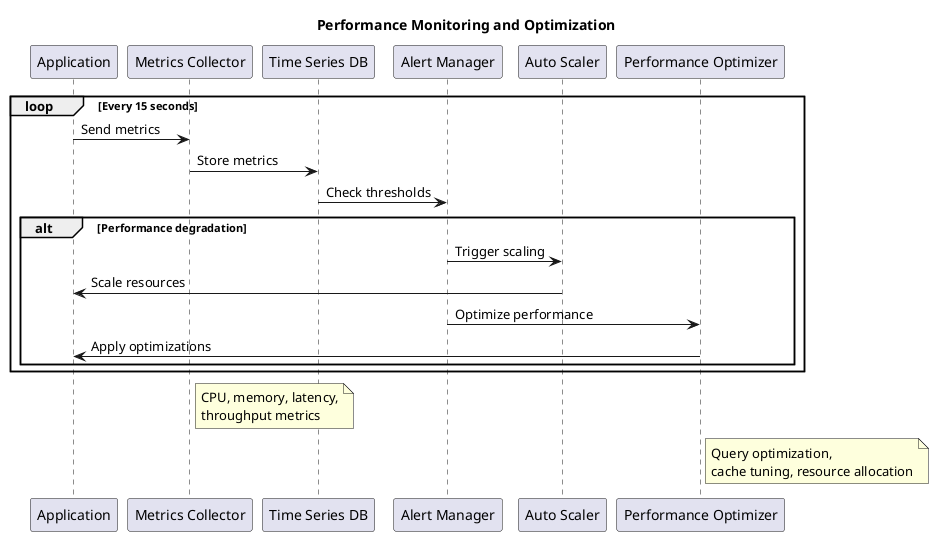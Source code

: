 @startuml
title Performance Monitoring and Optimization

participant "Application" as App
participant "Metrics Collector" as Collector
participant "Time Series DB" as TSDB
participant "Alert Manager" as AlertMgr
participant "Auto Scaler" as Scaler
participant "Performance Optimizer" as Optimizer

loop Every 15 seconds
    App -> Collector: Send metrics
    Collector -> TSDB: Store metrics
    TSDB -> AlertMgr: Check thresholds
    
    alt Performance degradation
        AlertMgr -> Scaler: Trigger scaling
        Scaler -> App: Scale resources
        AlertMgr -> Optimizer: Optimize performance
        Optimizer -> App: Apply optimizations
    end
end

note right of Collector : CPU, memory, latency,\nthroughput metrics
note right of Optimizer : Query optimization,\ncache tuning, resource allocation

@enduml